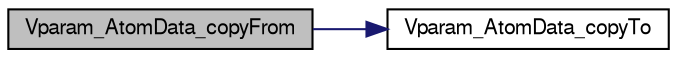 digraph "Vparam_AtomData_copyFrom"
{
  edge [fontname="FreeSans",fontsize="10",labelfontname="FreeSans",labelfontsize="10"];
  node [fontname="FreeSans",fontsize="10",shape=record];
  rankdir="LR";
  Node1 [label="Vparam_AtomData_copyFrom",height=0.2,width=0.4,color="black", fillcolor="grey75", style="filled" fontcolor="black"];
  Node1 -> Node2 [color="midnightblue",fontsize="10",style="solid",fontname="FreeSans"];
  Node2 [label="Vparam_AtomData_copyTo",height=0.2,width=0.4,color="black", fillcolor="white", style="filled",URL="$group___vparam.html#ga434ae4b213d8d0de3c8dde8f1c63088a",tooltip="Copy current atom object to destination."];
}
